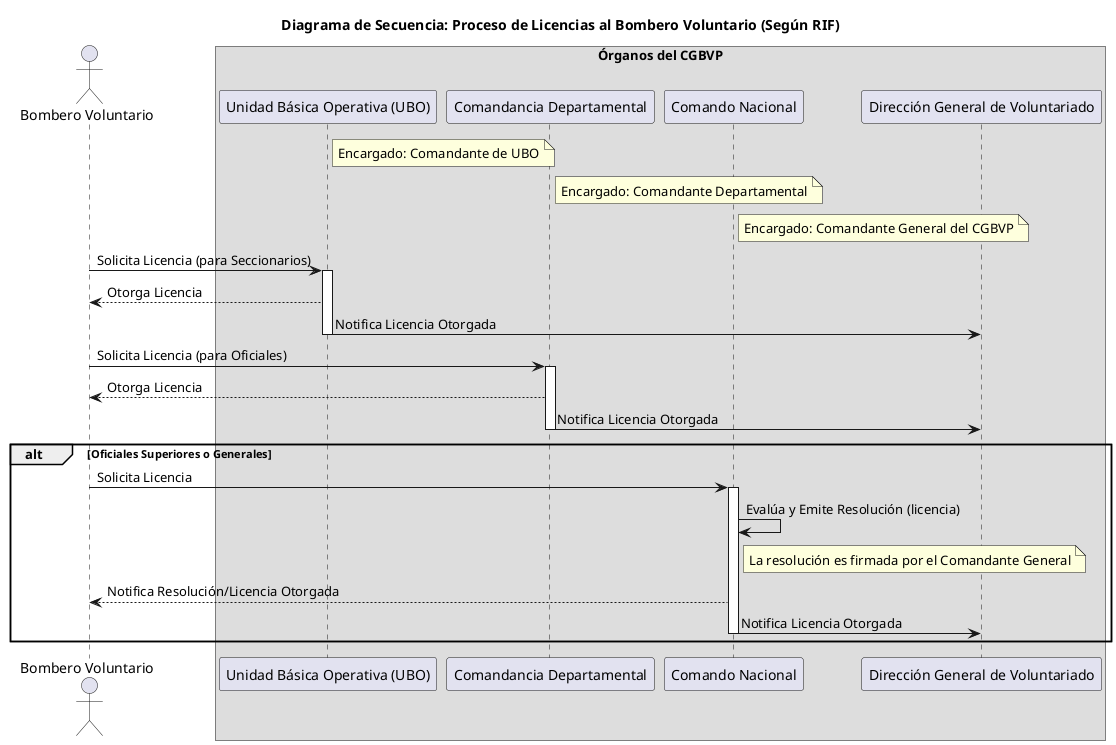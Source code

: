 @startuml proceso_licencias_bombero_voluntario
title Diagrama de Secuencia: Proceso de Licencias al Bombero Voluntario (Según RIF)

actor "Bombero Voluntario" as BV

box "Órganos del CGBVP"
    participant "Unidad Básica Operativa (UBO)" as UBO
    participant "Comandancia Departamental" as DEP
    participant "Comando Nacional" as CN
    participant "Dirección General de Voluntariado" as DGV
end box

note right of UBO
Encargado: Comandante de UBO
end note

note right of DEP
Encargado: Comandante Departamental
end note

note right of CN
Encargado: Comandante General del CGBVP
end note

BV -> UBO: Solicita Licencia (para Seccionarios)
activate UBO
UBO --> BV: Otorga Licencia
UBO -> DGV: Notifica Licencia Otorgada
deactivate UBO

BV -> DEP: Solicita Licencia (para Oficiales)
activate DEP
DEP --> BV: Otorga Licencia
DEP -> DGV: Notifica Licencia Otorgada
deactivate DEP

alt Oficiales Superiores o Generales
    BV -> CN: Solicita Licencia
    activate CN
    CN -> CN: Evalúa y Emite Resolución (licencia)
    note right of CN
    La resolución es firmada por el Comandante General
    end note
    CN --> BV: Notifica Resolución/Licencia Otorgada
    CN -> DGV: Notifica Licencia Otorgada
    deactivate CN
end

@enduml
